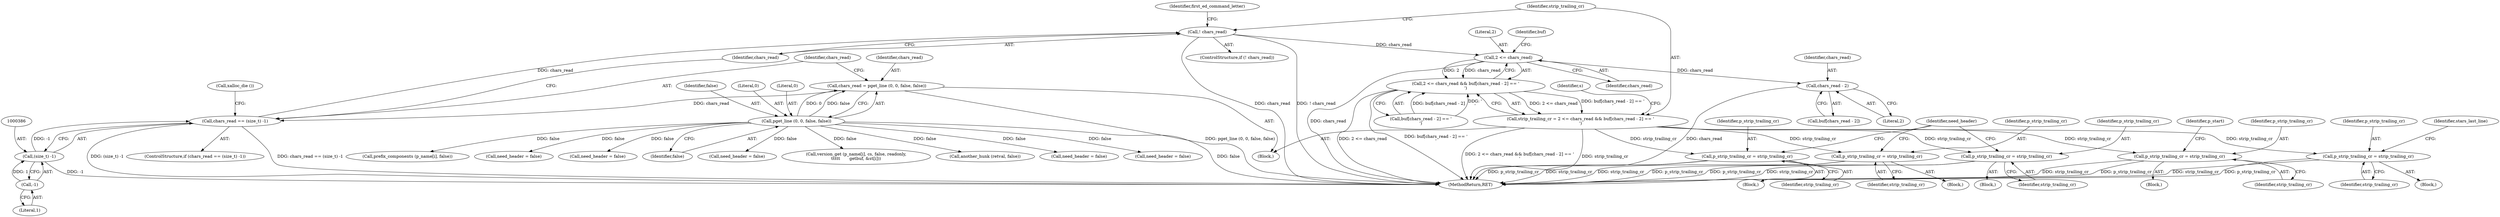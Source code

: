 digraph "0_savannah_f290f48a621867084884bfff87f8093c15195e6a@API" {
"1000427" [label="(Call,2 <= chars_read)"];
"1000391" [label="(Call,! chars_read)"];
"1000383" [label="(Call,chars_read == (size_t) -1)"];
"1000375" [label="(Call,chars_read = pget_line (0, 0, false, false))"];
"1000377" [label="(Call,pget_line (0, 0, false, false))"];
"1000385" [label="(Call,(size_t) -1)"];
"1000387" [label="(Call,-1)"];
"1000426" [label="(Call,2 <= chars_read && buf[chars_read - 2] == '\r')"];
"1000424" [label="(Call,strip_trailing_cr = 2 <= chars_read && buf[chars_read - 2] == '\r')"];
"1000575" [label="(Call,p_strip_trailing_cr = strip_trailing_cr)"];
"1000634" [label="(Call,p_strip_trailing_cr = strip_trailing_cr)"];
"1000660" [label="(Call,p_strip_trailing_cr = strip_trailing_cr)"];
"1001204" [label="(Call,p_strip_trailing_cr = strip_trailing_cr)"];
"1001496" [label="(Call,p_strip_trailing_cr = strip_trailing_cr)"];
"1000433" [label="(Call,chars_read - 2)"];
"1000434" [label="(Identifier,chars_read)"];
"1001205" [label="(Identifier,p_strip_trailing_cr)"];
"1000392" [label="(Identifier,chars_read)"];
"1000377" [label="(Call,pget_line (0, 0, false, false))"];
"1000382" [label="(ControlStructure,if (chars_read == (size_t) -1))"];
"1002018" [label="(Call,prefix_components (p_name[i], false))"];
"1000424" [label="(Call,strip_trailing_cr = 2 <= chars_read && buf[chars_read - 2] == '\r')"];
"1000662" [label="(Identifier,strip_trailing_cr)"];
"1000661" [label="(Identifier,p_strip_trailing_cr)"];
"1001206" [label="(Identifier,strip_trailing_cr)"];
"1001500" [label="(Identifier,p_start)"];
"1000604" [label="(Call,need_header = false)"];
"1000636" [label="(Identifier,strip_trailing_cr)"];
"1001497" [label="(Identifier,p_strip_trailing_cr)"];
"1001181" [label="(Call,need_header = false)"];
"1000387" [label="(Call,-1)"];
"1000431" [label="(Call,buf[chars_read - 2])"];
"1000435" [label="(Literal,2)"];
"1000384" [label="(Identifier,chars_read)"];
"1000425" [label="(Identifier,strip_trailing_cr)"];
"1000426" [label="(Call,2 <= chars_read && buf[chars_read - 2] == '\r')"];
"1000346" [label="(Block,)"];
"1000388" [label="(Literal,1)"];
"1000562" [label="(Block,)"];
"1000427" [label="(Call,2 <= chars_read)"];
"1002173" [label="(MethodReturn,RET)"];
"1000381" [label="(Identifier,false)"];
"1000657" [label="(Call,need_header = false)"];
"1001458" [label="(Block,)"];
"1000379" [label="(Literal,0)"];
"1000433" [label="(Call,chars_read - 2)"];
"1000383" [label="(Call,chars_read == (size_t) -1)"];
"1001498" [label="(Identifier,strip_trailing_cr)"];
"1000660" [label="(Call,p_strip_trailing_cr = strip_trailing_cr)"];
"1001899" [label="(Call,version_get (p_name[i], cs, false, readonly,\n\t\t\t\t\t       getbuf, &st[i]))"];
"1000429" [label="(Identifier,chars_read)"];
"1000380" [label="(Identifier,false)"];
"1001158" [label="(Block,)"];
"1000378" [label="(Literal,0)"];
"1000575" [label="(Call,p_strip_trailing_cr = strip_trailing_cr)"];
"1000428" [label="(Literal,2)"];
"1000635" [label="(Identifier,p_strip_trailing_cr)"];
"1000634" [label="(Call,p_strip_trailing_cr = strip_trailing_cr)"];
"1000432" [label="(Identifier,buf)"];
"1001536" [label="(Call,another_hunk (retval, false))"];
"1000375" [label="(Call,chars_read = pget_line (0, 0, false, false))"];
"1001208" [label="(Identifier,need_header)"];
"1000390" [label="(ControlStructure,if (! chars_read))"];
"1000852" [label="(Call,need_header = false)"];
"1001204" [label="(Call,p_strip_trailing_cr = strip_trailing_cr)"];
"1000385" [label="(Call,(size_t) -1)"];
"1000631" [label="(Call,need_header = false)"];
"1000643" [label="(Block,)"];
"1000613" [label="(Block,)"];
"1000581" [label="(Identifier,stars_last_line)"];
"1000376" [label="(Identifier,chars_read)"];
"1000389" [label="(Call,xalloc_die ())"];
"1000439" [label="(Identifier,s)"];
"1000576" [label="(Identifier,p_strip_trailing_cr)"];
"1000391" [label="(Call,! chars_read)"];
"1001496" [label="(Call,p_strip_trailing_cr = strip_trailing_cr)"];
"1000395" [label="(Identifier,first_ed_command_letter)"];
"1000577" [label="(Identifier,strip_trailing_cr)"];
"1000430" [label="(Call,buf[chars_read - 2] == '\r')"];
"1000427" -> "1000426"  [label="AST: "];
"1000427" -> "1000429"  [label="CFG: "];
"1000428" -> "1000427"  [label="AST: "];
"1000429" -> "1000427"  [label="AST: "];
"1000432" -> "1000427"  [label="CFG: "];
"1000426" -> "1000427"  [label="CFG: "];
"1000427" -> "1002173"  [label="DDG: chars_read"];
"1000427" -> "1000426"  [label="DDG: 2"];
"1000427" -> "1000426"  [label="DDG: chars_read"];
"1000391" -> "1000427"  [label="DDG: chars_read"];
"1000427" -> "1000433"  [label="DDG: chars_read"];
"1000391" -> "1000390"  [label="AST: "];
"1000391" -> "1000392"  [label="CFG: "];
"1000392" -> "1000391"  [label="AST: "];
"1000395" -> "1000391"  [label="CFG: "];
"1000425" -> "1000391"  [label="CFG: "];
"1000391" -> "1002173"  [label="DDG: chars_read"];
"1000391" -> "1002173"  [label="DDG: ! chars_read"];
"1000383" -> "1000391"  [label="DDG: chars_read"];
"1000383" -> "1000382"  [label="AST: "];
"1000383" -> "1000385"  [label="CFG: "];
"1000384" -> "1000383"  [label="AST: "];
"1000385" -> "1000383"  [label="AST: "];
"1000389" -> "1000383"  [label="CFG: "];
"1000392" -> "1000383"  [label="CFG: "];
"1000383" -> "1002173"  [label="DDG: chars_read == (size_t) -1"];
"1000383" -> "1002173"  [label="DDG: (size_t) -1"];
"1000375" -> "1000383"  [label="DDG: chars_read"];
"1000385" -> "1000383"  [label="DDG: -1"];
"1000375" -> "1000346"  [label="AST: "];
"1000375" -> "1000377"  [label="CFG: "];
"1000376" -> "1000375"  [label="AST: "];
"1000377" -> "1000375"  [label="AST: "];
"1000384" -> "1000375"  [label="CFG: "];
"1000375" -> "1002173"  [label="DDG: pget_line (0, 0, false, false)"];
"1000377" -> "1000375"  [label="DDG: 0"];
"1000377" -> "1000375"  [label="DDG: false"];
"1000377" -> "1000381"  [label="CFG: "];
"1000378" -> "1000377"  [label="AST: "];
"1000379" -> "1000377"  [label="AST: "];
"1000380" -> "1000377"  [label="AST: "];
"1000381" -> "1000377"  [label="AST: "];
"1000377" -> "1002173"  [label="DDG: false"];
"1000377" -> "1000604"  [label="DDG: false"];
"1000377" -> "1000631"  [label="DDG: false"];
"1000377" -> "1000657"  [label="DDG: false"];
"1000377" -> "1000852"  [label="DDG: false"];
"1000377" -> "1001181"  [label="DDG: false"];
"1000377" -> "1001536"  [label="DDG: false"];
"1000377" -> "1001899"  [label="DDG: false"];
"1000377" -> "1002018"  [label="DDG: false"];
"1000385" -> "1000387"  [label="CFG: "];
"1000386" -> "1000385"  [label="AST: "];
"1000387" -> "1000385"  [label="AST: "];
"1000385" -> "1002173"  [label="DDG: -1"];
"1000387" -> "1000385"  [label="DDG: 1"];
"1000387" -> "1000388"  [label="CFG: "];
"1000388" -> "1000387"  [label="AST: "];
"1000426" -> "1000424"  [label="AST: "];
"1000426" -> "1000430"  [label="CFG: "];
"1000430" -> "1000426"  [label="AST: "];
"1000424" -> "1000426"  [label="CFG: "];
"1000426" -> "1002173"  [label="DDG: 2 <= chars_read"];
"1000426" -> "1002173"  [label="DDG: buf[chars_read - 2] == '\r'"];
"1000426" -> "1000424"  [label="DDG: 2 <= chars_read"];
"1000426" -> "1000424"  [label="DDG: buf[chars_read - 2] == '\r'"];
"1000430" -> "1000426"  [label="DDG: buf[chars_read - 2]"];
"1000430" -> "1000426"  [label="DDG: '\r'"];
"1000424" -> "1000346"  [label="AST: "];
"1000425" -> "1000424"  [label="AST: "];
"1000439" -> "1000424"  [label="CFG: "];
"1000424" -> "1002173"  [label="DDG: 2 <= chars_read && buf[chars_read - 2] == '\r'"];
"1000424" -> "1002173"  [label="DDG: strip_trailing_cr"];
"1000424" -> "1000575"  [label="DDG: strip_trailing_cr"];
"1000424" -> "1000634"  [label="DDG: strip_trailing_cr"];
"1000424" -> "1000660"  [label="DDG: strip_trailing_cr"];
"1000424" -> "1001204"  [label="DDG: strip_trailing_cr"];
"1000424" -> "1001496"  [label="DDG: strip_trailing_cr"];
"1000575" -> "1000562"  [label="AST: "];
"1000575" -> "1000577"  [label="CFG: "];
"1000576" -> "1000575"  [label="AST: "];
"1000577" -> "1000575"  [label="AST: "];
"1000581" -> "1000575"  [label="CFG: "];
"1000575" -> "1002173"  [label="DDG: strip_trailing_cr"];
"1000575" -> "1002173"  [label="DDG: p_strip_trailing_cr"];
"1000634" -> "1000613"  [label="AST: "];
"1000634" -> "1000636"  [label="CFG: "];
"1000635" -> "1000634"  [label="AST: "];
"1000636" -> "1000634"  [label="AST: "];
"1001208" -> "1000634"  [label="CFG: "];
"1000634" -> "1002173"  [label="DDG: p_strip_trailing_cr"];
"1000634" -> "1002173"  [label="DDG: strip_trailing_cr"];
"1000660" -> "1000643"  [label="AST: "];
"1000660" -> "1000662"  [label="CFG: "];
"1000661" -> "1000660"  [label="AST: "];
"1000662" -> "1000660"  [label="AST: "];
"1001208" -> "1000660"  [label="CFG: "];
"1000660" -> "1002173"  [label="DDG: p_strip_trailing_cr"];
"1000660" -> "1002173"  [label="DDG: strip_trailing_cr"];
"1001204" -> "1001158"  [label="AST: "];
"1001204" -> "1001206"  [label="CFG: "];
"1001205" -> "1001204"  [label="AST: "];
"1001206" -> "1001204"  [label="AST: "];
"1001208" -> "1001204"  [label="CFG: "];
"1001204" -> "1002173"  [label="DDG: p_strip_trailing_cr"];
"1001204" -> "1002173"  [label="DDG: strip_trailing_cr"];
"1001496" -> "1001458"  [label="AST: "];
"1001496" -> "1001498"  [label="CFG: "];
"1001497" -> "1001496"  [label="AST: "];
"1001498" -> "1001496"  [label="AST: "];
"1001500" -> "1001496"  [label="CFG: "];
"1001496" -> "1002173"  [label="DDG: p_strip_trailing_cr"];
"1001496" -> "1002173"  [label="DDG: strip_trailing_cr"];
"1000433" -> "1000431"  [label="AST: "];
"1000433" -> "1000435"  [label="CFG: "];
"1000434" -> "1000433"  [label="AST: "];
"1000435" -> "1000433"  [label="AST: "];
"1000431" -> "1000433"  [label="CFG: "];
"1000433" -> "1002173"  [label="DDG: chars_read"];
}
